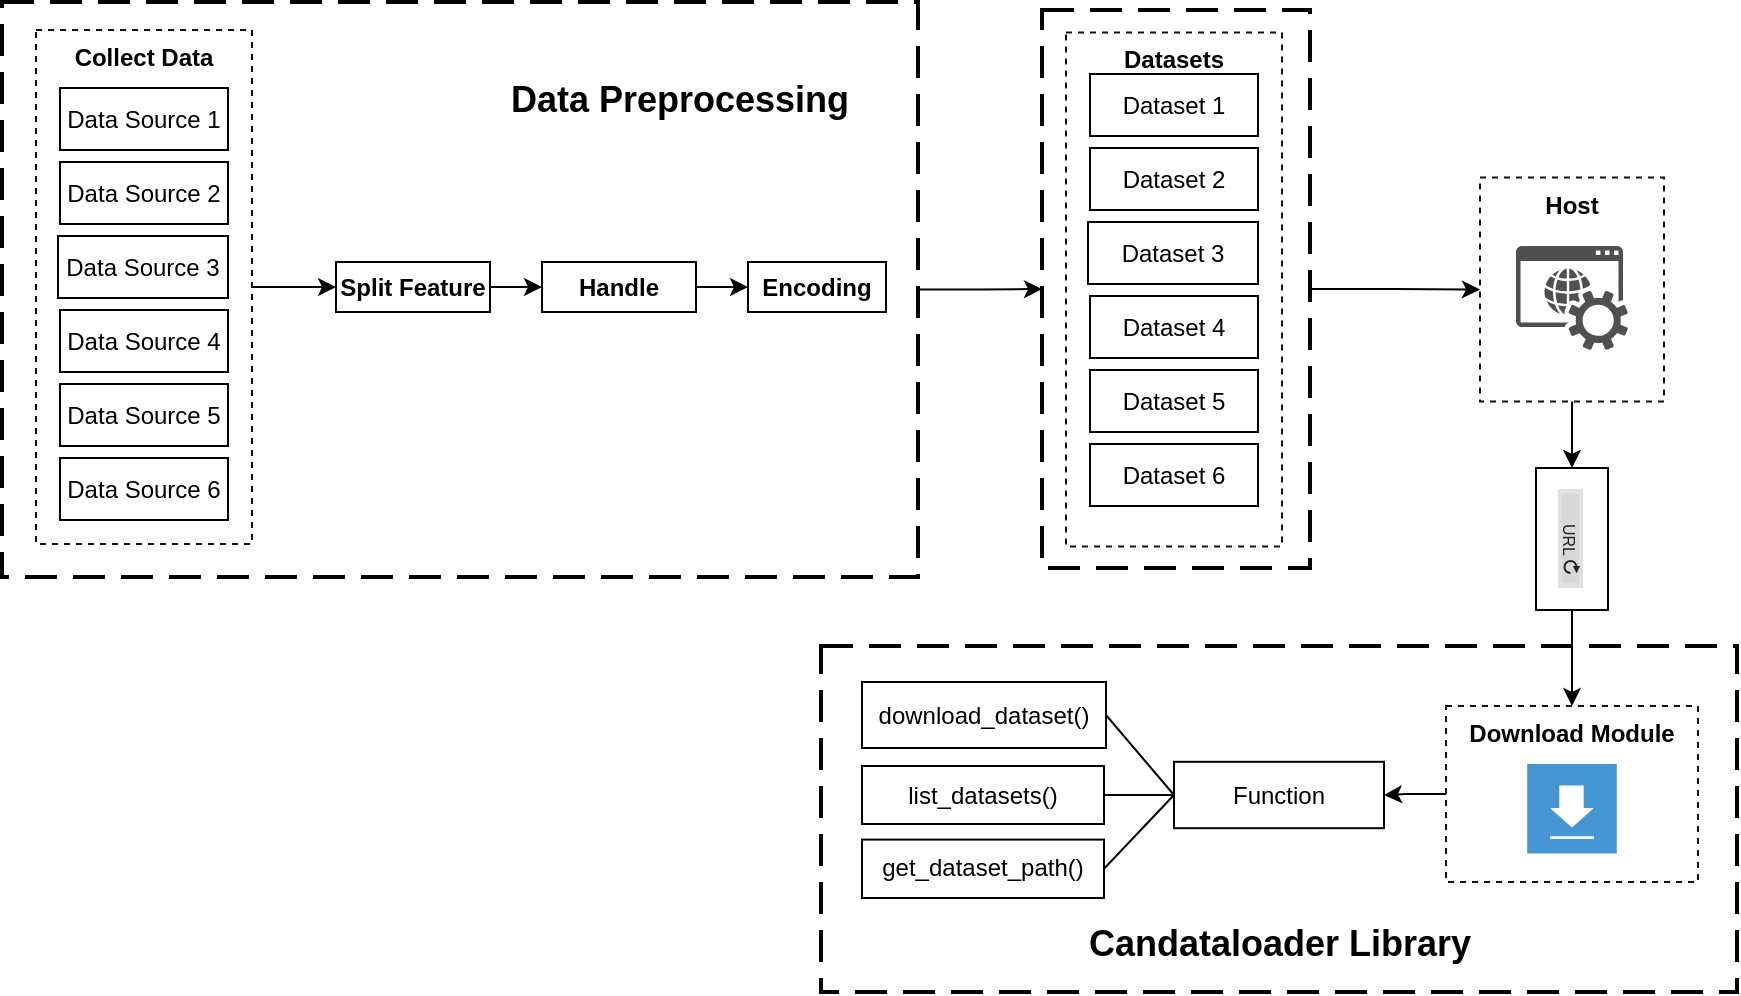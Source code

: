 <mxfile version="21.5.1" type="github">
  <diagram name="Trang-1" id="8WPnezDn6ww9EdxV7W4L">
    <mxGraphModel dx="1434" dy="774" grid="0" gridSize="10" guides="1" tooltips="1" connect="1" arrows="1" fold="1" page="1" pageScale="1" pageWidth="3000" pageHeight="5000" math="0" shadow="0">
      <root>
        <mxCell id="0" />
        <mxCell id="1" parent="0" />
        <mxCell id="tIdSaeZlRLGK4tlZDi9s-43" value="" style="rounded=0;whiteSpace=wrap;html=1;" vertex="1" parent="1">
          <mxGeometry x="896" y="380" width="36" height="71" as="geometry" />
        </mxCell>
        <mxCell id="tIdSaeZlRLGK4tlZDi9s-44" value="" style="edgeStyle=orthogonalEdgeStyle;rounded=0;orthogonalLoop=1;jettySize=auto;html=1;" edge="1" parent="1" source="tIdSaeZlRLGK4tlZDi9s-30" target="tIdSaeZlRLGK4tlZDi9s-43">
          <mxGeometry relative="1" as="geometry" />
        </mxCell>
        <mxCell id="tIdSaeZlRLGK4tlZDi9s-30" value="&lt;font style=&quot;&quot; color=&quot;#000000&quot;&gt;&lt;b&gt;Host&lt;/b&gt;&lt;/font&gt;" style="fillColor=none;strokeColor=#111212;dashed=1;verticalAlign=top;fontStyle=0;fontColor=#147EBA;whiteSpace=wrap;html=1;" vertex="1" parent="1">
          <mxGeometry x="868" y="234.75" width="92" height="112" as="geometry" />
        </mxCell>
        <mxCell id="tIdSaeZlRLGK4tlZDi9s-12" value="" style="rounded=1;arcSize=0;dashed=1;strokeColor=#000000;fillColor=none;gradientColor=none;dashPattern=8 4;strokeWidth=2;fontColor=#000000;" vertex="1" parent="1">
          <mxGeometry x="129" y="147" width="458" height="287.5" as="geometry" />
        </mxCell>
        <mxCell id="tIdSaeZlRLGK4tlZDi9s-14" value="" style="edgeStyle=orthogonalEdgeStyle;rounded=0;orthogonalLoop=1;jettySize=auto;html=1;" edge="1" parent="1" source="tIdSaeZlRLGK4tlZDi9s-7" target="tIdSaeZlRLGK4tlZDi9s-8">
          <mxGeometry relative="1" as="geometry" />
        </mxCell>
        <mxCell id="tIdSaeZlRLGK4tlZDi9s-7" value="&lt;b&gt;&lt;font color=&quot;#000000&quot;&gt;Collect Data&lt;/font&gt;&lt;/b&gt;" style="fillColor=none;strokeColor=#111212;dashed=1;verticalAlign=top;fontStyle=0;fontColor=#147EBA;whiteSpace=wrap;html=1;" vertex="1" parent="1">
          <mxGeometry x="146" y="161" width="108" height="257" as="geometry" />
        </mxCell>
        <mxCell id="tIdSaeZlRLGK4tlZDi9s-1" value="Data Source 1" style="rounded=0;whiteSpace=wrap;html=1;" vertex="1" parent="1">
          <mxGeometry x="158" y="190" width="84" height="31" as="geometry" />
        </mxCell>
        <mxCell id="tIdSaeZlRLGK4tlZDi9s-2" value="Data Source&amp;nbsp;2" style="rounded=0;whiteSpace=wrap;html=1;" vertex="1" parent="1">
          <mxGeometry x="158" y="227" width="84" height="31" as="geometry" />
        </mxCell>
        <mxCell id="tIdSaeZlRLGK4tlZDi9s-3" value="Data Source&amp;nbsp;3" style="rounded=0;whiteSpace=wrap;html=1;" vertex="1" parent="1">
          <mxGeometry x="157" y="264" width="85" height="31" as="geometry" />
        </mxCell>
        <mxCell id="tIdSaeZlRLGK4tlZDi9s-4" value="Data Source&amp;nbsp;4" style="rounded=0;whiteSpace=wrap;html=1;" vertex="1" parent="1">
          <mxGeometry x="158" y="301" width="84" height="31" as="geometry" />
        </mxCell>
        <mxCell id="tIdSaeZlRLGK4tlZDi9s-5" value="Data Source&amp;nbsp;5" style="rounded=0;whiteSpace=wrap;html=1;" vertex="1" parent="1">
          <mxGeometry x="158" y="338" width="84" height="31" as="geometry" />
        </mxCell>
        <mxCell id="tIdSaeZlRLGK4tlZDi9s-6" value="Data Source&amp;nbsp;6" style="rounded=0;whiteSpace=wrap;html=1;" vertex="1" parent="1">
          <mxGeometry x="158" y="375" width="84" height="31" as="geometry" />
        </mxCell>
        <mxCell id="tIdSaeZlRLGK4tlZDi9s-15" value="" style="edgeStyle=orthogonalEdgeStyle;rounded=0;orthogonalLoop=1;jettySize=auto;html=1;" edge="1" parent="1" source="tIdSaeZlRLGK4tlZDi9s-8" target="tIdSaeZlRLGK4tlZDi9s-9">
          <mxGeometry relative="1" as="geometry" />
        </mxCell>
        <mxCell id="tIdSaeZlRLGK4tlZDi9s-8" value="&lt;b&gt;Split Feature&lt;/b&gt;" style="rounded=0;whiteSpace=wrap;html=1;" vertex="1" parent="1">
          <mxGeometry x="296" y="277" width="77" height="25" as="geometry" />
        </mxCell>
        <mxCell id="tIdSaeZlRLGK4tlZDi9s-16" value="" style="edgeStyle=orthogonalEdgeStyle;rounded=0;orthogonalLoop=1;jettySize=auto;html=1;" edge="1" parent="1" source="tIdSaeZlRLGK4tlZDi9s-9" target="tIdSaeZlRLGK4tlZDi9s-11">
          <mxGeometry relative="1" as="geometry" />
        </mxCell>
        <mxCell id="tIdSaeZlRLGK4tlZDi9s-9" value="&lt;b&gt;Handle&lt;/b&gt;" style="rounded=0;whiteSpace=wrap;html=1;" vertex="1" parent="1">
          <mxGeometry x="399" y="277" width="77" height="25" as="geometry" />
        </mxCell>
        <mxCell id="tIdSaeZlRLGK4tlZDi9s-11" value="&lt;b&gt;Encoding&lt;/b&gt;" style="rounded=0;whiteSpace=wrap;html=1;" vertex="1" parent="1">
          <mxGeometry x="502" y="277" width="69" height="25" as="geometry" />
        </mxCell>
        <mxCell id="tIdSaeZlRLGK4tlZDi9s-13" value="&lt;font style=&quot;font-size: 18px;&quot;&gt;&lt;b style=&quot;&quot;&gt;Data Preprocessing&lt;/b&gt;&lt;/font&gt;" style="text;html=1;strokeColor=none;fillColor=none;align=center;verticalAlign=middle;whiteSpace=wrap;rounded=0;" vertex="1" parent="1">
          <mxGeometry x="377" y="181" width="182" height="30" as="geometry" />
        </mxCell>
        <mxCell id="tIdSaeZlRLGK4tlZDi9s-18" value="" style="edgeStyle=orthogonalEdgeStyle;rounded=0;orthogonalLoop=1;jettySize=auto;html=1;" edge="1" parent="1" source="tIdSaeZlRLGK4tlZDi9s-12" target="tIdSaeZlRLGK4tlZDi9s-17">
          <mxGeometry relative="1" as="geometry" />
        </mxCell>
        <mxCell id="tIdSaeZlRLGK4tlZDi9s-31" value="" style="edgeStyle=orthogonalEdgeStyle;rounded=0;orthogonalLoop=1;jettySize=auto;html=1;entryX=0;entryY=0.5;entryDx=0;entryDy=0;" edge="1" parent="1" source="tIdSaeZlRLGK4tlZDi9s-17" target="tIdSaeZlRLGK4tlZDi9s-30">
          <mxGeometry relative="1" as="geometry" />
        </mxCell>
        <mxCell id="tIdSaeZlRLGK4tlZDi9s-17" value="" style="whiteSpace=wrap;html=1;fillColor=none;strokeColor=#000000;fontColor=#000000;rounded=1;arcSize=0;dashed=1;gradientColor=none;dashPattern=8 4;strokeWidth=2;" vertex="1" parent="1">
          <mxGeometry x="649" y="151" width="134" height="279" as="geometry" />
        </mxCell>
        <mxCell id="tIdSaeZlRLGK4tlZDi9s-19" value="&lt;b&gt;&lt;font color=&quot;#000000&quot;&gt;Datasets&lt;/font&gt;&lt;/b&gt;" style="fillColor=none;strokeColor=#111212;dashed=1;verticalAlign=top;fontStyle=0;fontColor=#147EBA;whiteSpace=wrap;html=1;" vertex="1" parent="1">
          <mxGeometry x="661" y="162.25" width="108" height="257" as="geometry" />
        </mxCell>
        <mxCell id="tIdSaeZlRLGK4tlZDi9s-20" value="Dataset 1" style="rounded=0;whiteSpace=wrap;html=1;" vertex="1" parent="1">
          <mxGeometry x="673" y="183" width="84" height="31" as="geometry" />
        </mxCell>
        <mxCell id="tIdSaeZlRLGK4tlZDi9s-21" value="Dataset 2" style="rounded=0;whiteSpace=wrap;html=1;" vertex="1" parent="1">
          <mxGeometry x="673" y="220" width="84" height="31" as="geometry" />
        </mxCell>
        <mxCell id="tIdSaeZlRLGK4tlZDi9s-22" value="Dataset 3" style="rounded=0;whiteSpace=wrap;html=1;" vertex="1" parent="1">
          <mxGeometry x="672" y="257" width="85" height="31" as="geometry" />
        </mxCell>
        <mxCell id="tIdSaeZlRLGK4tlZDi9s-23" value="Dataset 4" style="rounded=0;whiteSpace=wrap;html=1;" vertex="1" parent="1">
          <mxGeometry x="673" y="294" width="84" height="31" as="geometry" />
        </mxCell>
        <mxCell id="tIdSaeZlRLGK4tlZDi9s-24" value="Dataset 5" style="rounded=0;whiteSpace=wrap;html=1;" vertex="1" parent="1">
          <mxGeometry x="673" y="331" width="84" height="31" as="geometry" />
        </mxCell>
        <mxCell id="tIdSaeZlRLGK4tlZDi9s-25" value="Dataset 6" style="rounded=0;whiteSpace=wrap;html=1;" vertex="1" parent="1">
          <mxGeometry x="673" y="368" width="84" height="31" as="geometry" />
        </mxCell>
        <mxCell id="tIdSaeZlRLGK4tlZDi9s-28" value="" style="sketch=0;pointerEvents=1;shadow=0;dashed=0;html=1;strokeColor=none;fillColor=#505050;labelPosition=center;verticalLabelPosition=bottom;verticalAlign=top;outlineConnect=0;align=center;shape=mxgraph.office.services.online_hosted_services;" vertex="1" parent="1">
          <mxGeometry x="886" y="269" width="56" height="52" as="geometry" />
        </mxCell>
        <mxCell id="tIdSaeZlRLGK4tlZDi9s-35" value="URL" style="html=1;strokeWidth=1;shadow=0;dashed=0;shape=mxgraph.ios7ui.url;fillColor=#e0e0e0;strokeColor=#c0c0c0;buttonText=;strokeColor2=#222222;fontColor=#222222;fontSize=8;spacingTop=2;align=center;whiteSpace=wrap;rotation=90;" vertex="1" parent="1">
          <mxGeometry x="888.5" y="409" width="49.5" height="12.5" as="geometry" />
        </mxCell>
        <mxCell id="tIdSaeZlRLGK4tlZDi9s-40" value="" style="shadow=0;dashed=0;html=1;strokeColor=none;fillColor=#4495D1;labelPosition=center;verticalLabelPosition=bottom;verticalAlign=top;align=center;outlineConnect=0;shape=mxgraph.veeam.2d.download;" vertex="1" parent="1">
          <mxGeometry x="891.6" y="528" width="44.8" height="44.8" as="geometry" />
        </mxCell>
        <mxCell id="tIdSaeZlRLGK4tlZDi9s-46" value="" style="edgeStyle=orthogonalEdgeStyle;rounded=0;orthogonalLoop=1;jettySize=auto;html=1;" edge="1" parent="1" source="tIdSaeZlRLGK4tlZDi9s-43" target="tIdSaeZlRLGK4tlZDi9s-41">
          <mxGeometry relative="1" as="geometry" />
        </mxCell>
        <mxCell id="tIdSaeZlRLGK4tlZDi9s-63" value="" style="edgeStyle=orthogonalEdgeStyle;rounded=0;orthogonalLoop=1;jettySize=auto;html=1;" edge="1" parent="1" source="tIdSaeZlRLGK4tlZDi9s-41" target="tIdSaeZlRLGK4tlZDi9s-58">
          <mxGeometry relative="1" as="geometry" />
        </mxCell>
        <mxCell id="tIdSaeZlRLGK4tlZDi9s-41" value="&lt;b&gt;&lt;font color=&quot;#000000&quot;&gt;Download Module&lt;/font&gt;&lt;/b&gt;" style="fillColor=none;strokeColor=#111212;dashed=1;verticalAlign=top;fontStyle=0;fontColor=#147EBA;whiteSpace=wrap;html=1;" vertex="1" parent="1">
          <mxGeometry x="851" y="499" width="126" height="88" as="geometry" />
        </mxCell>
        <mxCell id="tIdSaeZlRLGK4tlZDi9s-54" value="get_dataset_path()" style="rounded=0;whiteSpace=wrap;html=1;" vertex="1" parent="1">
          <mxGeometry x="559" y="565.8" width="121" height="29.2" as="geometry" />
        </mxCell>
        <mxCell id="tIdSaeZlRLGK4tlZDi9s-56" value="list_datasets()" style="rounded=0;whiteSpace=wrap;html=1;" vertex="1" parent="1">
          <mxGeometry x="559" y="529" width="121" height="29" as="geometry" />
        </mxCell>
        <mxCell id="tIdSaeZlRLGK4tlZDi9s-57" value="download_dataset()" style="rounded=0;whiteSpace=wrap;html=1;" vertex="1" parent="1">
          <mxGeometry x="559" y="487" width="122" height="33" as="geometry" />
        </mxCell>
        <mxCell id="tIdSaeZlRLGK4tlZDi9s-58" value="Function" style="rounded=0;whiteSpace=wrap;html=1;" vertex="1" parent="1">
          <mxGeometry x="715" y="526.9" width="105" height="33.2" as="geometry" />
        </mxCell>
        <mxCell id="tIdSaeZlRLGK4tlZDi9s-60" value="" style="endArrow=none;html=1;rounded=0;exitX=0;exitY=0.5;exitDx=0;exitDy=0;entryX=1;entryY=0.5;entryDx=0;entryDy=0;" edge="1" parent="1" source="tIdSaeZlRLGK4tlZDi9s-58" target="tIdSaeZlRLGK4tlZDi9s-57">
          <mxGeometry width="50" height="50" relative="1" as="geometry">
            <mxPoint x="903" y="401" as="sourcePoint" />
            <mxPoint x="953" y="351" as="targetPoint" />
          </mxGeometry>
        </mxCell>
        <mxCell id="tIdSaeZlRLGK4tlZDi9s-61" value="" style="endArrow=none;html=1;rounded=0;entryX=1;entryY=0.5;entryDx=0;entryDy=0;exitX=0;exitY=0.5;exitDx=0;exitDy=0;" edge="1" parent="1" source="tIdSaeZlRLGK4tlZDi9s-58" target="tIdSaeZlRLGK4tlZDi9s-56">
          <mxGeometry width="50" height="50" relative="1" as="geometry">
            <mxPoint x="903" y="401" as="sourcePoint" />
            <mxPoint x="953" y="351" as="targetPoint" />
          </mxGeometry>
        </mxCell>
        <mxCell id="tIdSaeZlRLGK4tlZDi9s-62" value="" style="endArrow=none;html=1;rounded=0;entryX=0;entryY=0.5;entryDx=0;entryDy=0;exitX=1;exitY=0.5;exitDx=0;exitDy=0;" edge="1" parent="1" source="tIdSaeZlRLGK4tlZDi9s-54" target="tIdSaeZlRLGK4tlZDi9s-58">
          <mxGeometry width="50" height="50" relative="1" as="geometry">
            <mxPoint x="903" y="401" as="sourcePoint" />
            <mxPoint x="953" y="351" as="targetPoint" />
          </mxGeometry>
        </mxCell>
        <mxCell id="tIdSaeZlRLGK4tlZDi9s-64" value="" style="rounded=1;arcSize=0;dashed=1;strokeColor=#000000;fillColor=none;gradientColor=none;dashPattern=8 4;strokeWidth=2;fontColor=#000000;" vertex="1" parent="1">
          <mxGeometry x="538.5" y="469" width="458" height="173" as="geometry" />
        </mxCell>
        <mxCell id="tIdSaeZlRLGK4tlZDi9s-65" value="&lt;font style=&quot;font-size: 18px;&quot;&gt;&lt;b style=&quot;&quot;&gt;Candataloader Library&lt;/b&gt;&lt;/font&gt;" style="text;html=1;strokeColor=none;fillColor=none;align=center;verticalAlign=middle;whiteSpace=wrap;rounded=0;" vertex="1" parent="1">
          <mxGeometry x="661.5" y="603" width="212" height="30" as="geometry" />
        </mxCell>
      </root>
    </mxGraphModel>
  </diagram>
</mxfile>
